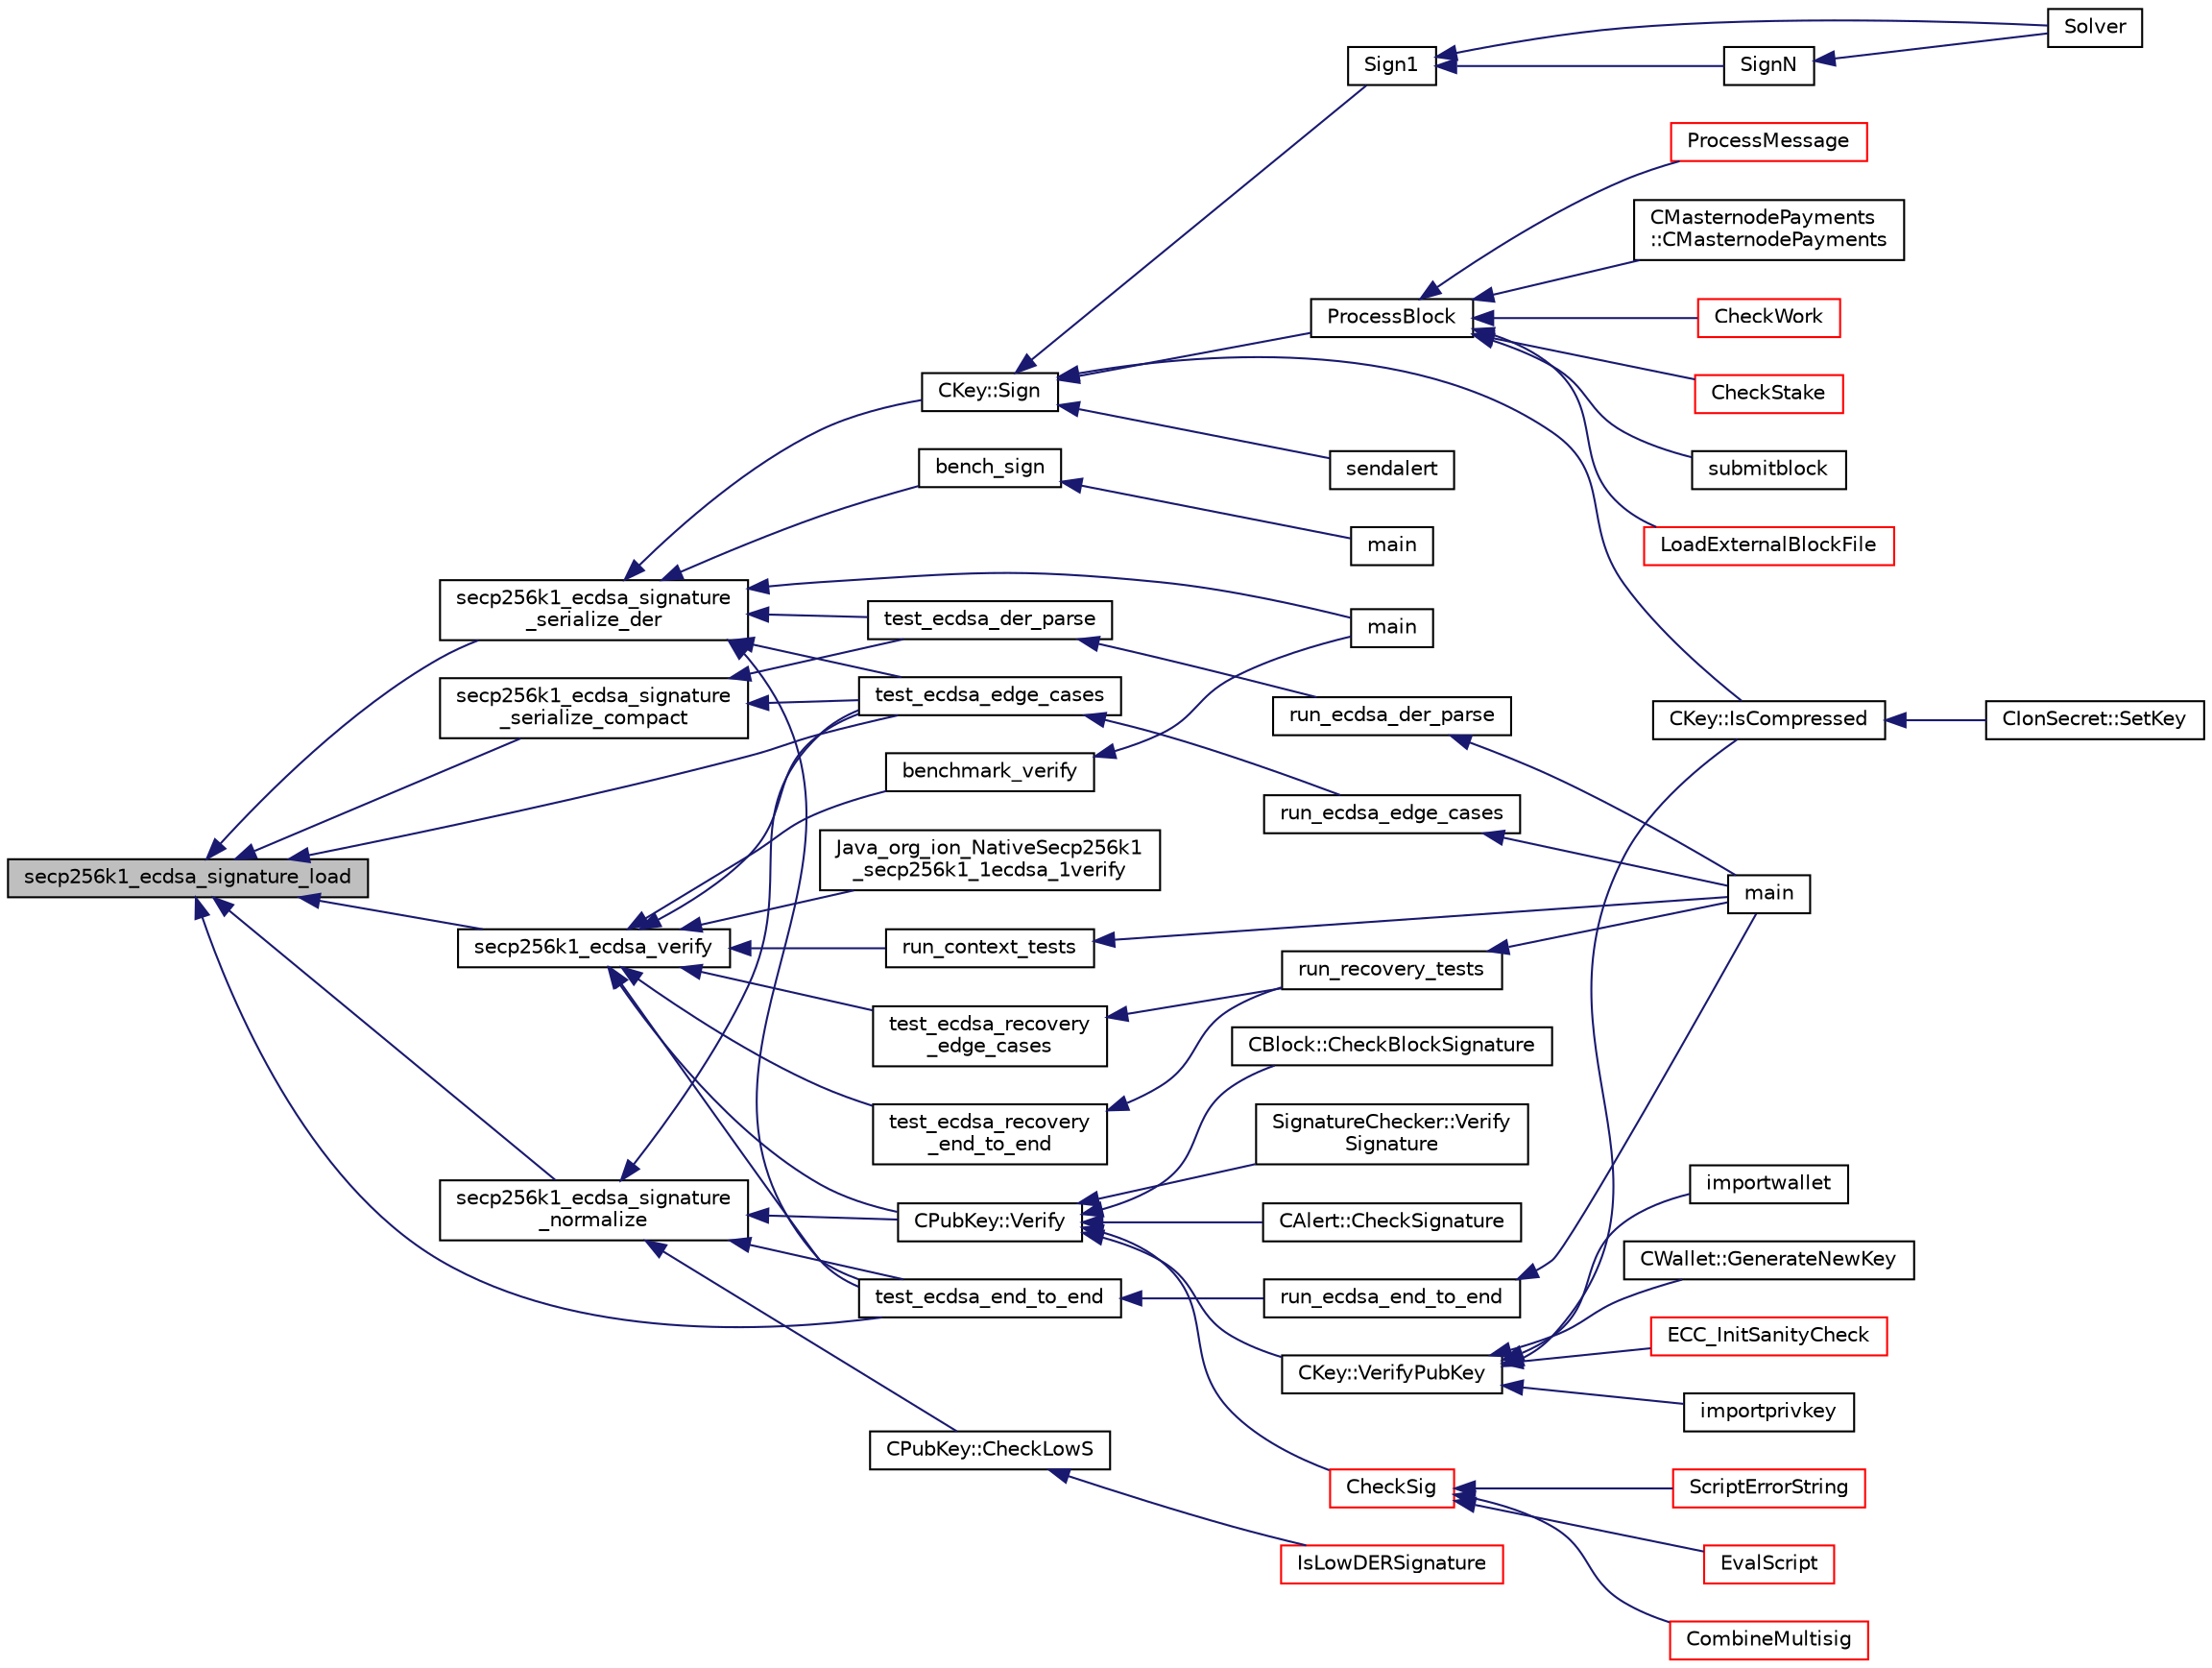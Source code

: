 digraph "secp256k1_ecdsa_signature_load"
{
  edge [fontname="Helvetica",fontsize="10",labelfontname="Helvetica",labelfontsize="10"];
  node [fontname="Helvetica",fontsize="10",shape=record];
  rankdir="LR";
  Node888 [label="secp256k1_ecdsa_signature_load",height=0.2,width=0.4,color="black", fillcolor="grey75", style="filled", fontcolor="black"];
  Node888 -> Node889 [dir="back",color="midnightblue",fontsize="10",style="solid",fontname="Helvetica"];
  Node889 [label="secp256k1_ecdsa_signature\l_serialize_der",height=0.2,width=0.4,color="black", fillcolor="white", style="filled",URL="$d1/d8c/secp256k1_8c.html#a3f1fbd9cfe9bd6b6303bdd8f6c0687ba",tooltip="Serialize an ECDSA signature in DER format. "];
  Node889 -> Node890 [dir="back",color="midnightblue",fontsize="10",style="solid",fontname="Helvetica"];
  Node890 [label="CKey::Sign",height=0.2,width=0.4,color="black", fillcolor="white", style="filled",URL="$d2/d63/class_c_key.html#aa9b184a4a71d3e1a40aab360cf68e86c",tooltip="Create a DER-serialized signature. "];
  Node890 -> Node891 [dir="back",color="midnightblue",fontsize="10",style="solid",fontname="Helvetica"];
  Node891 [label="CKey::IsCompressed",height=0.2,width=0.4,color="black", fillcolor="white", style="filled",URL="$d2/d63/class_c_key.html#a96b017433a65335775cf3807d73f85ce"];
  Node891 -> Node892 [dir="back",color="midnightblue",fontsize="10",style="solid",fontname="Helvetica"];
  Node892 [label="CIonSecret::SetKey",height=0.2,width=0.4,color="black", fillcolor="white", style="filled",URL="$d3/d88/class_c_ion_secret.html#af28cc32f79cc793418e810e8ae12e25e"];
  Node890 -> Node893 [dir="back",color="midnightblue",fontsize="10",style="solid",fontname="Helvetica"];
  Node893 [label="ProcessBlock",height=0.2,width=0.4,color="black", fillcolor="white", style="filled",URL="$d4/dbf/main_8h.html#a7c8a7be3439bb5e1e40548a332a3cf29"];
  Node893 -> Node894 [dir="back",color="midnightblue",fontsize="10",style="solid",fontname="Helvetica"];
  Node894 [label="LoadExternalBlockFile",height=0.2,width=0.4,color="red", fillcolor="white", style="filled",URL="$df/d0a/main_8cpp.html#afbdbbb5a1b376748e5460cbcf644a9af"];
  Node893 -> Node900 [dir="back",color="midnightblue",fontsize="10",style="solid",fontname="Helvetica"];
  Node900 [label="ProcessMessage",height=0.2,width=0.4,color="red", fillcolor="white", style="filled",URL="$df/d0a/main_8cpp.html#a8ba92b1a4bce3c835e887a9073d17d8e"];
  Node893 -> Node911 [dir="back",color="midnightblue",fontsize="10",style="solid",fontname="Helvetica"];
  Node911 [label="CMasternodePayments\l::CMasternodePayments",height=0.2,width=0.4,color="black", fillcolor="white", style="filled",URL="$dc/d9a/class_c_masternode_payments.html#a4b9454f265a927528c881716e7649973"];
  Node893 -> Node912 [dir="back",color="midnightblue",fontsize="10",style="solid",fontname="Helvetica"];
  Node912 [label="CheckWork",height=0.2,width=0.4,color="red", fillcolor="white", style="filled",URL="$de/d13/miner_8h.html#aadd8a05aa6d8fae1c0f4daa5e971a12a",tooltip="Check mined proof-of-work block. "];
  Node893 -> Node915 [dir="back",color="midnightblue",fontsize="10",style="solid",fontname="Helvetica"];
  Node915 [label="CheckStake",height=0.2,width=0.4,color="red", fillcolor="white", style="filled",URL="$de/d13/miner_8h.html#a68be4bcfa03b86095641eac5ca996fed",tooltip="Check mined proof-of-stake block. "];
  Node893 -> Node917 [dir="back",color="midnightblue",fontsize="10",style="solid",fontname="Helvetica"];
  Node917 [label="submitblock",height=0.2,width=0.4,color="black", fillcolor="white", style="filled",URL="$d4/ddd/rpcmining_8cpp.html#a6fc1aa077add8cb1c74207056616134d"];
  Node890 -> Node918 [dir="back",color="midnightblue",fontsize="10",style="solid",fontname="Helvetica"];
  Node918 [label="sendalert",height=0.2,width=0.4,color="black", fillcolor="white", style="filled",URL="$df/dab/rpcnet_8cpp.html#a89a8e338923aea165bb7d8d572d76203"];
  Node890 -> Node919 [dir="back",color="midnightblue",fontsize="10",style="solid",fontname="Helvetica"];
  Node919 [label="Sign1",height=0.2,width=0.4,color="black", fillcolor="white", style="filled",URL="$dd/d0f/script_8cpp.html#a69a9e5f9a88e729142cf556292154f2f"];
  Node919 -> Node920 [dir="back",color="midnightblue",fontsize="10",style="solid",fontname="Helvetica"];
  Node920 [label="SignN",height=0.2,width=0.4,color="black", fillcolor="white", style="filled",URL="$dd/d0f/script_8cpp.html#a2230b054e152c344e60125bf7f994473"];
  Node920 -> Node921 [dir="back",color="midnightblue",fontsize="10",style="solid",fontname="Helvetica"];
  Node921 [label="Solver",height=0.2,width=0.4,color="black", fillcolor="white", style="filled",URL="$de/d7f/script_8h.html#a8e31b29d5a654a570c493f7aa9c3abd9"];
  Node919 -> Node921 [dir="back",color="midnightblue",fontsize="10",style="solid",fontname="Helvetica"];
  Node889 -> Node922 [dir="back",color="midnightblue",fontsize="10",style="solid",fontname="Helvetica"];
  Node922 [label="bench_sign",height=0.2,width=0.4,color="black", fillcolor="white", style="filled",URL="$da/dae/bench__sign_8c.html#ab94f8aceb19d41bc9223619892cfba5c"];
  Node922 -> Node923 [dir="back",color="midnightblue",fontsize="10",style="solid",fontname="Helvetica"];
  Node923 [label="main",height=0.2,width=0.4,color="black", fillcolor="white", style="filled",URL="$da/dae/bench__sign_8c.html#a840291bc02cba5474a4cb46a9b9566fe"];
  Node889 -> Node924 [dir="back",color="midnightblue",fontsize="10",style="solid",fontname="Helvetica"];
  Node924 [label="main",height=0.2,width=0.4,color="black", fillcolor="white", style="filled",URL="$dd/d4a/bench__verify_8c.html#a840291bc02cba5474a4cb46a9b9566fe"];
  Node889 -> Node925 [dir="back",color="midnightblue",fontsize="10",style="solid",fontname="Helvetica"];
  Node925 [label="test_ecdsa_end_to_end",height=0.2,width=0.4,color="black", fillcolor="white", style="filled",URL="$d5/d7f/tests_8c.html#a3fc9dc1908215215a68690ea1bfa8bcd"];
  Node925 -> Node926 [dir="back",color="midnightblue",fontsize="10",style="solid",fontname="Helvetica"];
  Node926 [label="run_ecdsa_end_to_end",height=0.2,width=0.4,color="black", fillcolor="white", style="filled",URL="$d5/d7f/tests_8c.html#ab05096657be701bf9ca8616475bb9491"];
  Node926 -> Node927 [dir="back",color="midnightblue",fontsize="10",style="solid",fontname="Helvetica"];
  Node927 [label="main",height=0.2,width=0.4,color="black", fillcolor="white", style="filled",URL="$d5/d7f/tests_8c.html#a3c04138a5bfe5d72780bb7e82a18e627"];
  Node889 -> Node928 [dir="back",color="midnightblue",fontsize="10",style="solid",fontname="Helvetica"];
  Node928 [label="test_ecdsa_der_parse",height=0.2,width=0.4,color="black", fillcolor="white", style="filled",URL="$d5/d7f/tests_8c.html#a1cb741ffd2cea46124f7abc2c506717a"];
  Node928 -> Node929 [dir="back",color="midnightblue",fontsize="10",style="solid",fontname="Helvetica"];
  Node929 [label="run_ecdsa_der_parse",height=0.2,width=0.4,color="black", fillcolor="white", style="filled",URL="$d5/d7f/tests_8c.html#aed8d29b89e89ae8bf370483684b1f7d2"];
  Node929 -> Node927 [dir="back",color="midnightblue",fontsize="10",style="solid",fontname="Helvetica"];
  Node889 -> Node930 [dir="back",color="midnightblue",fontsize="10",style="solid",fontname="Helvetica"];
  Node930 [label="test_ecdsa_edge_cases",height=0.2,width=0.4,color="black", fillcolor="white", style="filled",URL="$d5/d7f/tests_8c.html#abbcb27d1eb13654db9b2e281ffce021e"];
  Node930 -> Node931 [dir="back",color="midnightblue",fontsize="10",style="solid",fontname="Helvetica"];
  Node931 [label="run_ecdsa_edge_cases",height=0.2,width=0.4,color="black", fillcolor="white", style="filled",URL="$d5/d7f/tests_8c.html#ad6c8109b62ea1d0ed1b382678a2a08b1"];
  Node931 -> Node927 [dir="back",color="midnightblue",fontsize="10",style="solid",fontname="Helvetica"];
  Node888 -> Node932 [dir="back",color="midnightblue",fontsize="10",style="solid",fontname="Helvetica"];
  Node932 [label="secp256k1_ecdsa_signature\l_serialize_compact",height=0.2,width=0.4,color="black", fillcolor="white", style="filled",URL="$d1/d8c/secp256k1_8c.html#ac369bdcc5f8d5ced129e84895bf739db",tooltip="Serialize an ECDSA signature in compact (64 byte) format. "];
  Node932 -> Node928 [dir="back",color="midnightblue",fontsize="10",style="solid",fontname="Helvetica"];
  Node932 -> Node930 [dir="back",color="midnightblue",fontsize="10",style="solid",fontname="Helvetica"];
  Node888 -> Node933 [dir="back",color="midnightblue",fontsize="10",style="solid",fontname="Helvetica"];
  Node933 [label="secp256k1_ecdsa_signature\l_normalize",height=0.2,width=0.4,color="black", fillcolor="white", style="filled",URL="$d1/d8c/secp256k1_8c.html#a6ebd89d119f3da65e165947573ebd3ce",tooltip="Convert a signature to a normalized lower-S form. "];
  Node933 -> Node934 [dir="back",color="midnightblue",fontsize="10",style="solid",fontname="Helvetica"];
  Node934 [label="CPubKey::Verify",height=0.2,width=0.4,color="black", fillcolor="white", style="filled",URL="$da/d4e/class_c_pub_key.html#a5b3fef213b227394ca9d0a1e3baa957e"];
  Node934 -> Node935 [dir="back",color="midnightblue",fontsize="10",style="solid",fontname="Helvetica"];
  Node935 [label="CAlert::CheckSignature",height=0.2,width=0.4,color="black", fillcolor="white", style="filled",URL="$db/dff/class_c_alert.html#a862d9fb7ebdfc0483b30862d2a75d527"];
  Node934 -> Node936 [dir="back",color="midnightblue",fontsize="10",style="solid",fontname="Helvetica"];
  Node936 [label="CKey::VerifyPubKey",height=0.2,width=0.4,color="black", fillcolor="white", style="filled",URL="$d2/d63/class_c_key.html#ac53425b8d0f89067bce781c485101b20",tooltip="Verify thoroughly whether a private key and a public key match. "];
  Node936 -> Node937 [dir="back",color="midnightblue",fontsize="10",style="solid",fontname="Helvetica"];
  Node937 [label="ECC_InitSanityCheck",height=0.2,width=0.4,color="red", fillcolor="white", style="filled",URL="$de/de5/key_8h.html#a55cc40f04bf887c1000667caccb0684a",tooltip="Check that required EC support is available at runtime. "];
  Node936 -> Node891 [dir="back",color="midnightblue",fontsize="10",style="solid",fontname="Helvetica"];
  Node936 -> Node939 [dir="back",color="midnightblue",fontsize="10",style="solid",fontname="Helvetica"];
  Node939 [label="importprivkey",height=0.2,width=0.4,color="black", fillcolor="white", style="filled",URL="$dc/dbf/rpcdump_8cpp.html#a3a6fdb974fce01220a895393d444e981"];
  Node936 -> Node940 [dir="back",color="midnightblue",fontsize="10",style="solid",fontname="Helvetica"];
  Node940 [label="importwallet",height=0.2,width=0.4,color="black", fillcolor="white", style="filled",URL="$dc/dbf/rpcdump_8cpp.html#a2566d5c9dd1938b74e70398cdb3ac5c1"];
  Node936 -> Node941 [dir="back",color="midnightblue",fontsize="10",style="solid",fontname="Helvetica"];
  Node941 [label="CWallet::GenerateNewKey",height=0.2,width=0.4,color="black", fillcolor="white", style="filled",URL="$d2/de5/class_c_wallet.html#a061fe7f54f80ec40f856b3e6365c2f4a"];
  Node934 -> Node942 [dir="back",color="midnightblue",fontsize="10",style="solid",fontname="Helvetica"];
  Node942 [label="CBlock::CheckBlockSignature",height=0.2,width=0.4,color="black", fillcolor="white", style="filled",URL="$d3/d51/class_c_block.html#a2ff0deeda85c23cde1a78365d6fc6c2c"];
  Node934 -> Node943 [dir="back",color="midnightblue",fontsize="10",style="solid",fontname="Helvetica"];
  Node943 [label="CheckSig",height=0.2,width=0.4,color="red", fillcolor="white", style="filled",URL="$dd/d0f/script_8cpp.html#af1a7eb0123f11ad1154249f4a4c1a9d1"];
  Node943 -> Node944 [dir="back",color="midnightblue",fontsize="10",style="solid",fontname="Helvetica"];
  Node944 [label="ScriptErrorString",height=0.2,width=0.4,color="red", fillcolor="white", style="filled",URL="$de/d7f/script_8h.html#a5a9f070c3285c528226eef27820d9aa9"];
  Node943 -> Node968 [dir="back",color="midnightblue",fontsize="10",style="solid",fontname="Helvetica"];
  Node968 [label="EvalScript",height=0.2,width=0.4,color="red", fillcolor="white", style="filled",URL="$de/d7f/script_8h.html#a7f55c113b0164f50f214d94996b6b02a"];
  Node943 -> Node1089 [dir="back",color="midnightblue",fontsize="10",style="solid",fontname="Helvetica"];
  Node1089 [label="CombineMultisig",height=0.2,width=0.4,color="red", fillcolor="white", style="filled",URL="$dd/d0f/script_8cpp.html#a1d62cd216f093d9e80a7e34d8b866021"];
  Node934 -> Node1092 [dir="back",color="midnightblue",fontsize="10",style="solid",fontname="Helvetica"];
  Node1092 [label="SignatureChecker::Verify\lSignature",height=0.2,width=0.4,color="black", fillcolor="white", style="filled",URL="$da/d89/class_signature_checker.html#aa1f885f5d1c0299de96e3f1a12f6a9e7"];
  Node933 -> Node1093 [dir="back",color="midnightblue",fontsize="10",style="solid",fontname="Helvetica"];
  Node1093 [label="CPubKey::CheckLowS",height=0.2,width=0.4,color="black", fillcolor="white", style="filled",URL="$da/d4e/class_c_pub_key.html#a4ada230ef593456ef9088c28fd5ca34e",tooltip="Check whether a signature is normalized (lower-S). "];
  Node1093 -> Node1094 [dir="back",color="midnightblue",fontsize="10",style="solid",fontname="Helvetica"];
  Node1094 [label="IsLowDERSignature",height=0.2,width=0.4,color="red", fillcolor="white", style="filled",URL="$dd/d0f/script_8cpp.html#a0fd00c3aff80aafc124933b1c789c660"];
  Node933 -> Node925 [dir="back",color="midnightblue",fontsize="10",style="solid",fontname="Helvetica"];
  Node933 -> Node930 [dir="back",color="midnightblue",fontsize="10",style="solid",fontname="Helvetica"];
  Node888 -> Node1099 [dir="back",color="midnightblue",fontsize="10",style="solid",fontname="Helvetica"];
  Node1099 [label="secp256k1_ecdsa_verify",height=0.2,width=0.4,color="black", fillcolor="white", style="filled",URL="$d1/d8c/secp256k1_8c.html#aef3f50927cd80005b797fa234338db73",tooltip="Verify an ECDSA signature. "];
  Node1099 -> Node934 [dir="back",color="midnightblue",fontsize="10",style="solid",fontname="Helvetica"];
  Node1099 -> Node1100 [dir="back",color="midnightblue",fontsize="10",style="solid",fontname="Helvetica"];
  Node1100 [label="benchmark_verify",height=0.2,width=0.4,color="black", fillcolor="white", style="filled",URL="$dd/d4a/bench__verify_8c.html#aad3aa8194973c32b12fa5d7eb1b0a462"];
  Node1100 -> Node924 [dir="back",color="midnightblue",fontsize="10",style="solid",fontname="Helvetica"];
  Node1099 -> Node1101 [dir="back",color="midnightblue",fontsize="10",style="solid",fontname="Helvetica"];
  Node1101 [label="Java_org_ion_NativeSecp256k1\l_secp256k1_1ecdsa_1verify",height=0.2,width=0.4,color="black", fillcolor="white", style="filled",URL="$d9/d4d/org__ion___native_secp256k1_8h.html#a9bdcf4d0e0486ede61ab810c4a0258d6"];
  Node1099 -> Node1102 [dir="back",color="midnightblue",fontsize="10",style="solid",fontname="Helvetica"];
  Node1102 [label="test_ecdsa_recovery\l_end_to_end",height=0.2,width=0.4,color="black", fillcolor="white", style="filled",URL="$d3/d71/recovery_2tests__impl_8h.html#a70649882936497184992dfaa06b1106f"];
  Node1102 -> Node1103 [dir="back",color="midnightblue",fontsize="10",style="solid",fontname="Helvetica"];
  Node1103 [label="run_recovery_tests",height=0.2,width=0.4,color="black", fillcolor="white", style="filled",URL="$d3/d71/recovery_2tests__impl_8h.html#a3a06f71955483e9502f3c408857407f2"];
  Node1103 -> Node927 [dir="back",color="midnightblue",fontsize="10",style="solid",fontname="Helvetica"];
  Node1099 -> Node1104 [dir="back",color="midnightblue",fontsize="10",style="solid",fontname="Helvetica"];
  Node1104 [label="test_ecdsa_recovery\l_edge_cases",height=0.2,width=0.4,color="black", fillcolor="white", style="filled",URL="$d3/d71/recovery_2tests__impl_8h.html#ad6d3138600637a7c940bc40a22795e46"];
  Node1104 -> Node1103 [dir="back",color="midnightblue",fontsize="10",style="solid",fontname="Helvetica"];
  Node1099 -> Node1105 [dir="back",color="midnightblue",fontsize="10",style="solid",fontname="Helvetica"];
  Node1105 [label="run_context_tests",height=0.2,width=0.4,color="black", fillcolor="white", style="filled",URL="$d5/d7f/tests_8c.html#a2f9713526b1e988694c6e2026a6fce69"];
  Node1105 -> Node927 [dir="back",color="midnightblue",fontsize="10",style="solid",fontname="Helvetica"];
  Node1099 -> Node925 [dir="back",color="midnightblue",fontsize="10",style="solid",fontname="Helvetica"];
  Node1099 -> Node930 [dir="back",color="midnightblue",fontsize="10",style="solid",fontname="Helvetica"];
  Node888 -> Node925 [dir="back",color="midnightblue",fontsize="10",style="solid",fontname="Helvetica"];
  Node888 -> Node930 [dir="back",color="midnightblue",fontsize="10",style="solid",fontname="Helvetica"];
}
